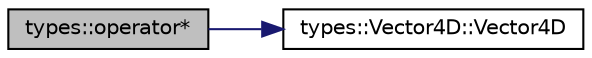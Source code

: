 digraph "types::operator*"
{
  edge [fontname="Helvetica",fontsize="10",labelfontname="Helvetica",labelfontsize="10"];
  node [fontname="Helvetica",fontsize="10",shape=record];
  rankdir="LR";
  Node1 [label="types::operator*",height=0.2,width=0.4,color="black", fillcolor="grey75", style="filled", fontcolor="black"];
  Node1 -> Node2 [color="midnightblue",fontsize="10",style="solid",fontname="Helvetica"];
  Node2 [label="types::Vector4D::Vector4D",height=0.2,width=0.4,color="black", fillcolor="white", style="filled",URL="$structtypes_1_1_vector4_d.html#a8b7d063aeb822272b6c8ff6828735c2c"];
}
